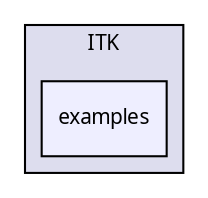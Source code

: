digraph "examples" {
  compound=true
  node [ fontsize="10", fontname="FreeSans.ttf"];
  edge [ labelfontsize="10", labelfontname="FreeSans.ttf"];
  subgraph clusterdir_633daa82953e5b0f8006fca27b7e1ffb {
    graph [ bgcolor="#ddddee", pencolor="black", label="ITK" fontname="FreeSans.ttf", fontsize="10", URL="dir_633daa82953e5b0f8006fca27b7e1ffb.html"]
  dir_e491609c30e075ca61a98f0639246799 [shape=box, label="examples", style="filled", fillcolor="#eeeeff", pencolor="black", URL="dir_e491609c30e075ca61a98f0639246799.html"];
  }
}
